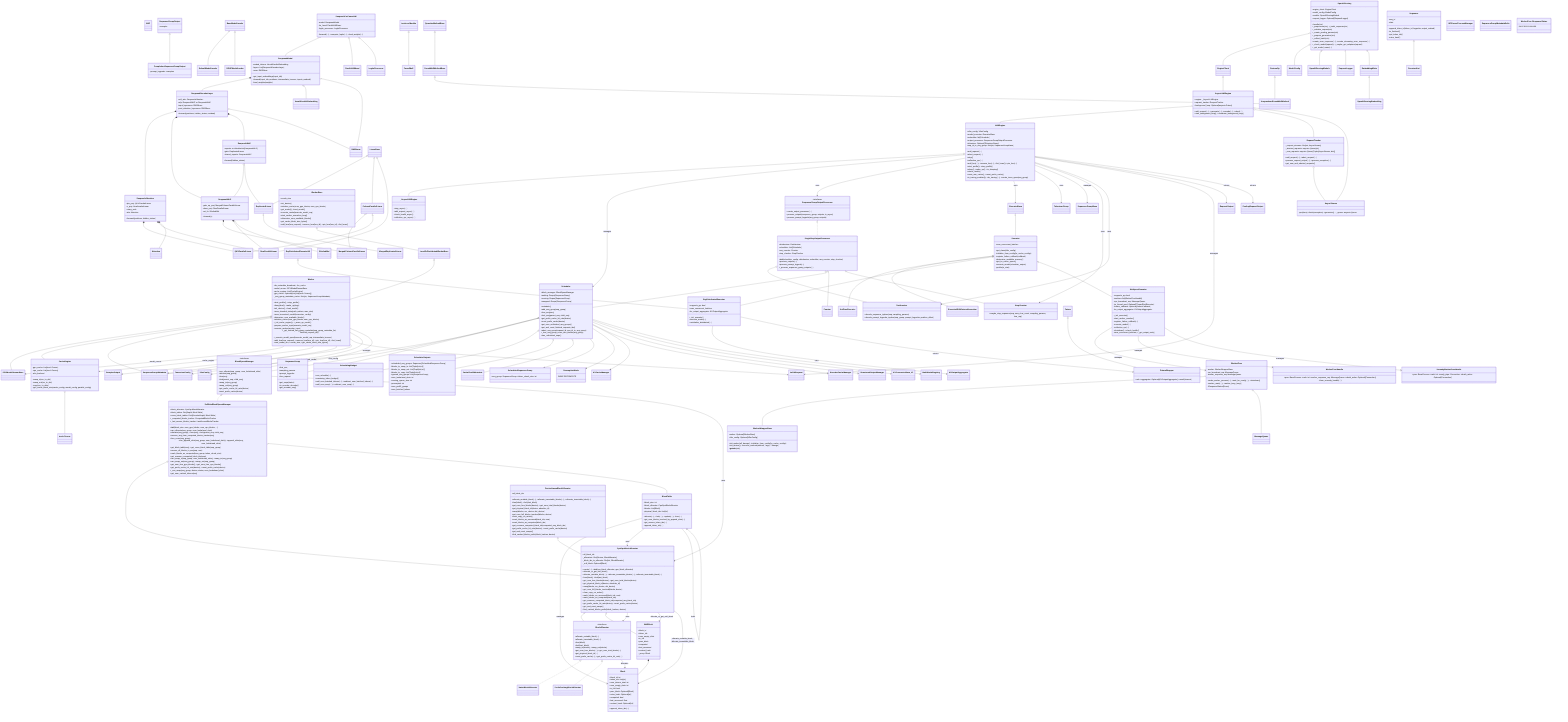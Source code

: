 classDiagram
%% ========================= Interfaces & ABC =========================
class ABC
class SequenceGroupOutputProcessor {
  <<interface>>
  +create_output_processor(...)
  +process_outputs(sequence_group, outputs, is_async)
  +process_prompt_logprob(seq_group, outputs)
}
class SingleStepOutputProcessor {
  +__init__(scheduler_config, detokenizer, scheduler, seq_counter, stop_checker)
  +process_outputs(...)
  +process_prompt_logprob(...)
  +_process_sequence_group_outputs(...)
  -detokenizer: Detokenizer
  -scheduler: List[Scheduler]
  -seq_counter: Counter
  -stop_checker: StopChecker
}
SequenceGroupOutputProcessor <|.. SingleStepOutputProcessor
SingleStepOutputProcessor o-- Detokenizer
SingleStepOutputProcessor o-- Scheduler
SingleStepOutputProcessor o-- Counter
SingleStepOutputProcessor o-- StopChecker

%% ========================= Engine & Async Engine =========================
class LLMEngine {
  +vllm_config: VllmConfig
  +model_executor: ExecutorBase
  +scheduler: list[Scheduler]
  +output_processor: SequenceGroupOutputProcessor
  +tokenizer: Optional[TokenizerGroup]
  +seq_id_to_seq_group: Dict[str, SequenceGroupBase]
  +add_request(...)
  +abort_request(...)
  +step()
  +collective_rpc(...)
  +add_lora(...); +remove_lora(...); +list_loras(); +pin_lora(...)
  +start_profile(); +stop_profile()
  +sleep(); +wake_up(); +is_sleeping()
  +check_health()
  +reset_mm_cache(); +reset_prefix_cache()
  +is_tracing_enabled(); +do_tracing(...); +create_trace_span(seq_group)
}
class AsyncLLMEngine {
  +engine: _AsyncLLMEngine
  +request_tracker: RequestTracker
  +background_loop: Optional[asyncio.Future]
  +add_request(...); +generate(...); +encode(...); +abort(...)
  +start_background_loop(); +shutdown_background_loop()
}
EngineClient <|-- AsyncLLMEngine
AsyncLLMEngine o-- LLMEngine
AsyncLLMEngine o-- RequestTracker
AsyncLLMEngine o-- AsyncStream

class _AsyncLLMEngine {
  +step_async(...)
  +add_request_async(...)
  +check_health_async()
  +collective_rpc_async(...)
}
LLMEngine <|-- _AsyncLLMEngine

class RequestTracker {
  +add_request(...); +abort_request(...)
  +process_request_output(...); +process_exception(...)
  +get_new_and_aborted_requests()
  -_request_streams: Dict[str, AsyncStream]
  -_aborted_requests: asyncio.Queue[str]
  -_new_requests: asyncio.Queue[Tuple[AsyncStream, dict]]
}
RequestTracker o-- AsyncStream

class AsyncStream { +put(item) +finish(exception) +generator() -_queue: asyncio.Queue }

%% ========================= Scheduler & Sequences =========================
class Scheduler {
  +schedule()
  +add_seq_group(seq_group)
  +free_seq(seq)
  +fork_seq(parent_seq, child_seq)
  +get_prefix_cache_hit_rate(device)
  +reset_prefix_cache(device)
  +get_num_unfinished_seq_groups()
  +get_and_reset_finished_requests_ids()
  +abort_seq_group(request_id, seq_id_to_seq_group)
  +_free_seq_group_cross_attn_blocks(seq_group)
  +has_unfinished_seqs()
  +block_manager: BlockSpaceManager
  +waiting: Deque[SequenceGroup]
  +running: Deque[SequenceGroup]
  +swapped: Deque[SequenceGroup]
}
class SchedulingBudget {
  +can_schedule(...)
  +remaining_token_budget()
  +add_num_batched_tokens(...); +subtract_num_batched_tokens(...)
  +add_num_seqs(...); +subtract_num_seqs(...)
}
class PreemptionMode { SWAP RECOMPUTE }
class PartialPrefillMetadata
class SchedulerOutputs {
  +scheduled_seq_groups: Sequence[ScheduledSequenceGroup]
  +blocks_to_swap_in: List[Tuple[int,int]]
  +blocks_to_swap_out: List[Tuple[int,int]]
  +blocks_to_copy: List[Tuple[int,int]]
  +ignored_seq_groups: List[SequenceGroup]
  +num_lookahead_slots: int
  +running_queue_size: int
  +preempted: int
  +num_prefill_groups
  +num_batched_tokens
}
class ScheduledSequenceGroup { +seq_group: SequenceGroup +token_chunk_size: int }

Scheduler o-- BlockSpaceManager
Scheduler o-- SequenceGroup
Scheduler o-- SequenceGroupMetadata
Scheduler o-- SchedulingBudget
Scheduler o-- SchedulerOutputs
Scheduler o-- PartialPrefillMetadata
Scheduler --> ScheduledSequenceGroup
Scheduler --> PreemptionMode

class SequenceGroup {
  +first_seq
  +sampling_params
  +prompt_logprobs
  +lora_request
  +get_seqs(status)
  +is_encoder_decoder()
  +get_encoder_seq()
}
class SequenceGroupOutput { +samples }
class CompletionSequenceGroupOutput { +prompt_logprobs +samples }
SequenceGroupOutput <|-- CompletionSequenceGroupOutput

class Sequence {
  +seq_id
  +append_token_id(token_id, logprobs, output_embed)
  +is_finished()
  +get_token_ids()
  +extra_hash()
  +data
}

%% ========================= Stop/Detok/Counter =========================
class StopChecker { +maybe_stop_sequence(seq, new_char_count, sampling_params, lora_req) }
class Detokenizer {
  +decode_sequence_inplace(seq, sampling_params)
  +decode_prompt_logprobs_inplace(seq_group, prompt_logprobs, position_offset)
}
class Counter

%% ========================= Blocks & Allocators =========================
class BlockSpaceManager {
  <<interface>>
  +can_allocate(seq_group, num_lookahead_slots)
  +allocate(seq_group)
  +free(seq)
  +fork(parent_seq, child_seq)
  +swap_in(seq_group)
  +swap_out(seq_group)
  +get_prefix_cache_hit_rate(device)
  +reset_prefix_cache(device)
}
class SelfAttnBlockSpaceManager {
  +__init__(block_size, num_gpu_blocks, num_cpu_blocks, ...)
  +block_allocator: CpuGpuBlockAllocator
  +block_tables: Dict[SeqId, BlockTable]
  +cross_block_tables: Dict[EncoderSeqId, BlockTable]
  +_computed_blocks_tracker: ComputedBlocksTracker
  +_last_access_blocks_tracker: LastAccessBlocksTracker
  +can_allocate(seq_group, num_lookahead_slots)
  +allocate(seq_group); +free(seq); +fork(parent_seq, child_seq)
  +remove_seq_from_computed_blocks_tracker(seq)
  +free_cross(seq_group)
  +can_append_slots(seq_group, num_lookahead_slots); +append_slots(seq, num_lookahead_slots)
  +get_block_table(seq); +get_cross_block_table(seq_group)
  +access_all_blocks_in_seq(seq, now)
  +mark_blocks_as_computed(seq_group, token_chunk_size)
  +get_common_computed_block_ids(seqs)
  +can_swap_in(seq_group, num_lookahead_slots); +swap_in(seq_group)
  +can_swap_out(seq_group); +swap_out(seq_group)
  +get_num_free_gpu_blocks(); +get_num_free_cpu_blocks()
  +get_prefix_cache_hit_rate(device); +reset_prefix_cache(device)
  +_can_swap(seq_group, device, status, num_lookahead_slots)
  +get_num_cached_tokens(seq)
}
BlockSpaceManager <|.. SelfAttnBlockSpaceManager
SelfAttnBlockSpaceManager o-- CpuGpuBlockAllocator
SelfAttnBlockSpaceManager o-- BlockTable

class BlockAllocator {
  <<interface>>
  +allocate_mutable_block(...)
  +allocate_immutable_block(...)
  +free(block)
  +fork(last_block)
  +swap_in(blocks); +swap_out(blocks)
  +get_num_free_blocks(...); +get_num_total_blocks(...)
  +get_physical_block_id(...)
  +reset_prefix_cache(...); +get_prefix_cache_hit_rate(...)
}
class DeviceAwareBlockAllocator {
  +allocate_mutable_block(...); +allocate_immutable_blocks(...); +allocate_immutable_block(...)
  +free(block); +fork(last_block)
  +get_num_free_blocks(device); +get_num_total_blocks(device)
  +get_physical_block_id(device, absolute_id)
  +swap(blocks, src_device, dst_device)
  +get_num_full_blocks_touched(blocks, device)
  +clear_copy_on_writes()
  +mark_blocks_as_accessed(block_ids, now)
  +mark_blocks_as_computed(block_ids)
  +get_common_computed_block_ids(computed_seq_block_ids)
  +all_block_ids
  +get_prefix_cache_hit_rate(device); +reset_prefix_cache(device)
  +get_and_reset_swaps()
  +find_cached_blocks_prefix(block_hashes, device)
}
class CpuGpuBlockAllocator {
  +create(...); +__init__(cpu_block_allocator, gpu_block_allocator)
  +allocate_or_get_null_block()
  +allocate_mutable_block(...); +allocate_immutable_blocks(...); +allocate_immutable_block(...)
  +free(block); +fork(last_block)
  +get_num_free_blocks(device); +get_num_total_blocks(device)
  +get_physical_block_id(device, absolute_id)
  +swap(blocks, src_device, dst_device)
  +get_num_full_blocks_touched(blocks, device)
  +clear_copy_on_writes()
  +mark_blocks_as_accessed(block_ids, now)
  +mark_blocks_as_computed(block_ids)
  +get_common_computed_block_ids(computed_seq_block_ids)
  +all_block_ids
  +get_prefix_cache_hit_rate(device); +reset_prefix_cache(device)
  +get_and_reset_swaps()
  +find_cached_blocks_prefix(block_hashes, device)
  -_allocators: Dict[Device, BlockAllocator]
  -_block_ids_to_allocator: Dict[int, BlockAllocator]
  -_null_block: Optional[Block]
}
DeviceAwareBlockAllocator <|-- CpuGpuBlockAllocator
CpuGpuBlockAllocator o-- BlockAllocator
CpuGpuBlockAllocator o-- NullBlock

class BlockTable {
  +block_size: int
  +block_allocator: CpuGpuBlockAllocator
  +blocks: List[Block]
  +allocate(...); +fork(...); +update(...); +free(...)
  +get_num_blocks_touched_by_append_slots(...)
  +get_unseen_token_ids(...)
  +append_token_ids(...)
  +physical_block_ids: List[int]
}
class Block {
  +block_id: int
  +token_ids: List[int]
  +num_tokens_total: int
  +num_empty_slots: int
  +is_full: bool
  +prev_block: Optional[Block]
  +extra_hash: Optional[int]
  +computed: bool
  +last_accessed: float
  +content_hash: Optional[int]
  +append_token_ids(...)
}
class NullBlock {
  +block_id
  +token_ids
  +num_empty_slots
  +is_full
  +prev_block
  +computed
  +last_accessed
  +content_hash
  -_proxy: Block
}
NullBlock *-- Block

class NaiveBlockAllocator
BlockAllocator <|.. NaiveBlockAllocator
class PrefixCachingBlockAllocator
BlockAllocator <|.. PrefixCachingBlockAllocator

%% ========================= Worker & Cache =========================
class CacheEngine {
  +swap_in(src_to_dst)
  +swap_out(src_to_dst)
  +copy(src_to_dsts)
  +get_cache_block_size(cache_config, model_config, parallel_config)
  -gpu_cache: List[torch.Tensor]
  -cpu_cache: List[torch.Tensor]
  -attn_backend
}
CacheEngine o-- torch.Tensor

class WorkerBase {
  +init_device()
  +initialize_cache(num_gpu_blocks, num_cpu_blocks)
  +get_model(); +load_model()
  +execute_model(execute_model_req)
  +start_worker_execution_loop()
  +determine_num_available_blocks()
  +get_cache_block_size_bytes()
  +add_lora(lora_request); +remove_lora(lora_id); +pin_lora(lora_id); +list_loras()
  +vocab_size
}
class LocalOrDistributedWorkerBase
WorkerBase <|-- LocalOrDistributedWorkerBase

class Worker {
  +start_profile(); +stop_profile()
  +sleep(level); +wake_up(tags)
  +init_device(); +load_model()
  +save_sharded_state(path, pattern, max_size)
  +save_tensorized_model(tensorizer_config)
  +determine_num_available_blocks()
  +initialize_cache(num_gpu_blocks, num_cpu_blocks)
  +_init_cache_engine(); +_warm_up_model()
  +do_metadata_broadcast; +kv_cache
  +prepare_worker_input(execute_model_req)
  +execute_worker(worker_input)
  +_get_cached_seq_group_metadata(seq_group_metadata_list, finished_request_ids)
  +_execute_model_spmd(execute_model_req, intermediate_tensors)
  +add_lora(lora_request); +remove_lora(lora_id); +pin_lora(lora_id); +list_loras()
  +max_model_len; +vocab_size; +get_cache_block_size_bytes()
  -model_runner: GPUModelRunnerBase
  -cache_engine: List[CacheEngine]
  -gpu_cache: Optional[List[List[torch.Tensor]]]
  -_seq_group_metadata_cache: Dict[str, SequenceGroupMetadata]
}
LocalOrDistributedWorkerBase <|-- Worker
Worker o-- GPUModelRunnerBase
Worker o-- CacheEngine
Worker o-- SequenceGroupMetadata

%% ========================= Executors =========================
class ExecutorBase
class Executor {
  +get_class(vllm_config)
  +initialize_from_config(kv_cache_configs)
  +register_failure_callback(callback)
  +determine_available_memory()
  +get_kv_cache_specs()
  +execute_model(scheduler_output)
  +max_concurrent_batches
  +profile(is_start)
}
ExecutorBase <|-- Executor

class UniProcExecutor
Executor <|-- UniProcExecutor
class ExecutorWithExternalLauncher
Executor <|-- ExecutorWithExternalLauncher

class RayDistributedExecutorV0
class KVOutputAggregator
class FutureWrapper { +refs +aggregator: Optional[KVOutputAggregator] +result(timeout) }
class RayDistributedExecutor {
  +supports_pp: bool
  +_init_executor()
  +max_concurrent_batches
  +execute_model(...)
  +reinitialize_distributed(...)
  +kv_output_aggregator: KVOutputAggregator
}
RayDistributedExecutorV0 <|-- RayDistributedExecutor
Executor <|-- RayDistributedExecutor
Future <|-- FutureWrapper

class MultiprocExecutor {
  +supports_pp: bool
  +_init_executor()
  +start_worker_monitor()
  +register_failure_callback(...)
  +execute_model(...)
  +collective_rpc(...)
  +shutdown(); +check_health()
  +max_concurrent_batches; +_get_output_rank()
  +workers: list[WorkerProcHandle]
  +rpc_broadcast_mq: MessageQueue
  +io_thread_pool: Optional[ThreadPoolExecutor]
  +failure_callback: Optional[FailureCallback]
  +kv_output_aggregator: KVOutputAggregator
}
Executor <|-- MultiprocExecutor

class WorkerProc {
  +make_worker_process(...); +wait_for_ready(...); +shutdown()
  +worker_main(...); +worker_busy_loop()
  +ResponseStatus(Enum)
  -worker: WorkerWrapperBase
  -rpc_broadcast_mq: MessageQueue
  -worker_response_mq: MessageQueue
}
class WorkerProcHandle { +proc: BaseProcess +rank: int +worker_response_mq: MessageQueue +death_writer: Optional[Connection] +from_unready_handle(...) }
class UnreadyWorkerProcHandle { +proc: BaseProcess +rank: int +ready_pipe: Connection +death_writer: Optional[Connection] }
class WorkerWrapperBase {
  +init_worker(all_kwargs); +initialize_from_config(kv_cache_configs)
  +init_device(); +execute_method(method, *args, **kwargs)
  +__getattr__(attr)
  -worker: Optional[WorkerBase]
  -vllm_config: Optional[VllmConfig]
}
WorkerProc o-- WorkerWrapperBase
WorkerProc o-- MessageQueue

%% ========================= Model Loader =========================
class BaseModelLoader
class DefaultModelLoader
BaseModelLoader <|-- DefaultModelLoader
class GGUFModelLoader
BaseModelLoader <|-- GGUFModelLoader

%% ========================= Model (Deepseek example) =========================
class DeepseekModel {
  +get_input_embeddings(input_ids)
  +forward(input_ids, positions, intermediate_tensors, inputs_embeds)
  +load_weights(weights)
  -embed_tokens: VocabParallelEmbedding
  -layers: List[DeepseekDecoderLayer]
  -norm: RMSNorm
}
DeepseekModel *-- DeepseekDecoderLayer
DeepseekModel o-- VocabParallelEmbedding
DeepseekModel o-- RMSNorm

class DeepseekDecoderLayer {
  +forward(positions, hidden_states, residual)
  -self_attn: DeepseekAttention
  -mlp: DeepseekMLP or DeepseekMoE
  -input_layernorm: RMSNorm
  -post_attention_layernorm: RMSNorm
}
DeepseekDecoderLayer *-- DeepseekAttention
DeepseekDecoderLayer *-- DeepseekMLP
DeepseekDecoderLayer *-- DeepseekMoE
DeepseekDecoderLayer o-- RMSNorm

class DeepseekAttention {
  +forward(positions, hidden_states)
  -qkv_proj: QKVParallelLinear
  -o_proj: RowParallelLinear
  -rotary_emb
  -attn: Attention
}
DeepseekAttention *-- QKVParallelLinear
DeepseekAttention *-- RowParallelLinear
DeepseekAttention *-- Attention

class DeepseekMLP {
  +forward(x)
  -gate_up_proj: MergedColumnParallelLinear
  -down_proj: RowParallelLinear
  -act_fn: SiluAndMul
}
DeepseekMLP *-- MergedColumnParallelLinear
DeepseekMLP *-- RowParallelLinear
DeepseekMLP o-- SiluAndMul

class DeepseekMoE {
  +forward(hidden_states)
  -experts: nn.ModuleList[DeepseekMLP]
  -gate: ReplicatedLinear
  -shared_experts: DeepseekMLP
}
DeepseekMoE o-- DeepseekMLP
DeepseekMoE o-- ReplicatedLinear

class DeepseekForCausalLM {
  +forward(...); +compute_logits(...); +load_weights(...)
  -model: DeepseekModel
  -lm_head: ParallelLMHead
  -logits_processor: LogitsProcessor
}
DeepseekForCausalLM o-- DeepseekModel
DeepseekForCausalLM o-- ParallelLMHead
DeepseekForCausalLM o-- LogitsProcessor

%% ========================= Linear Layers & Fused MoE =========================
class LinearBase
class ReplicatedLinear
LinearBase <|-- ReplicatedLinear
class MergedReplicatedLinear
ReplicatedLinear <|-- MergedReplicatedLinear
class ColumnParallelLinear
LinearBase <|-- ColumnParallelLinear
class MergedColumnParallelLinear
ColumnParallelLinear <|-- MergedColumnParallelLinear
class QKVParallelLinear
ColumnParallelLinear <|-- QKVParallelLinear
class RowParallelLinear
LinearBase <|-- RowParallelLinear

class FusedMoE
torch.nn.Module <|-- FusedMoE
class QuantizeMethodBase
class FusedMoEMethodBase
QuantizeMethodBase <|-- FusedMoEMethodBase
class UnquantizedFusedMoEMethod
FusedMoEMethodBase <|-- UnquantizedFusedMoEMethod
class CustomOp
CustomOp <|-- UnquantizedFusedMoEMethod

%% ========================= Serving =========================
class OpenAIServing {
  +handle(ctx)
  +_preprocess(ctx); +_build_response(ctx)
  +_validate_request(ctx)
  +_create_pooling_params(ctx)
  +_prepare_generators(ctx)
  +_collect_batch(ctx)
  +create_error_response(...); +create_streaming_error_response(...)
  +_check_model(request); +_maybe_get_adapters(request)
  +_get_model_name(...)
  -engine_client: EngineClient
  -model_config: ModelConfig
  -models: OpenAIServingModels
  -request_logger: Optional[RequestLogger]
}
OpenAIServing o-- EngineClient
OpenAIServing o-- ModelConfig
OpenAIServing o-- OpenAIServingModels
OpenAIServing o-- RequestLogger

class EmbeddingMixin
OpenAIServing <|-- EmbeddingMixin
class OpenAIServingEmbedding
EmbeddingMixin <|-- OpenAIServingEmbedding

%% ========================= Misc & Utilities =========================
class APIServerProcessManager
class ConstantList
Sequence <|-- ConstantList

class MessageQueue
class VocabParallelEmbedding
class RMSNorm
class Attention
class SiluAndMul
class ParallelLMHead
class LogitsProcessor
class TokenizerGroup
class EngineClient
class RequestLogger
class OpenAIServingModels
class SequenceGroupMetadata
class SequenceGroupMetadataDelta
class SamplerOutput
class TensorizerConfig
class KVCacheManager
class EncoderCacheManager
class StructuredOutputManager
class KVConnectorBase_V1
class MultiModalRegistry

%% ========================= Cross-Module Relationships =========================
LLMEngine --> Scheduler : manages
LLMEngine --> SequenceGroupOutputProcessor : uses
LLMEngine --> ExecutorBase : uses
LLMEngine --> TokenizerGroup : uses
LLMEngine --> SequenceGroupBase : manages
LLMEngine --> StopChecker : uses
LLMEngine --> Detokenizer : uses
LLMEngine --> LoRARequest : manages
LLMEngine --> RequestOutput : returns
LLMEngine --> PoolingRequestOutput : returns

BlockSpaceManager --> CpuGpuBlockAllocator : uses
CpuGpuBlockAllocator --> BlockAllocator : uses
BlockAllocator --> Block : allocates
BlockTable --> Block : manages
BlockTable --> CpuGpuBlockAllocator : uses
BlockTable --> BlockTable : forks
CpuGpuBlockAllocator --> NullBlock : allocate_or_get_null_block
CpuGpuBlockAllocator --> Block : allocate_mutable_block, allocate_immutable_block

Worker --> GPUModelRunnerBase : model_runner
Worker --> CacheEngine : cache_engine
Worker --> SequenceGroupMetadata : _seq_group_metadata_cache
Worker --> SamplerOutput : returns
Worker --> LoRARequest : manages
Worker --> TensorizerConfig : save_tensorized_model
Worker --> VllmConfig : vllm_config

MultiprocExecutor --> WorkerProc : manages
MultiprocExecutor --> WorkerProcHandle : manages
MultiprocExecutor --> UnreadyWorkerProcHandle : manages
RayDistributedExecutor --> KVOutputAggregator : uses
RayDistributedExecutor --> FutureWrapper : returns

Scheduler --> KVCacheManager
Scheduler --> EncoderCacheManager
Scheduler --> StructuredOutputManager
Scheduler --> KVConnectorBase_V1
Scheduler --> MultiModalRegistry

%% ========================= Enum Example =========================
class WorkerProc.ResponseStatus { SUCCESS FAILURE }
